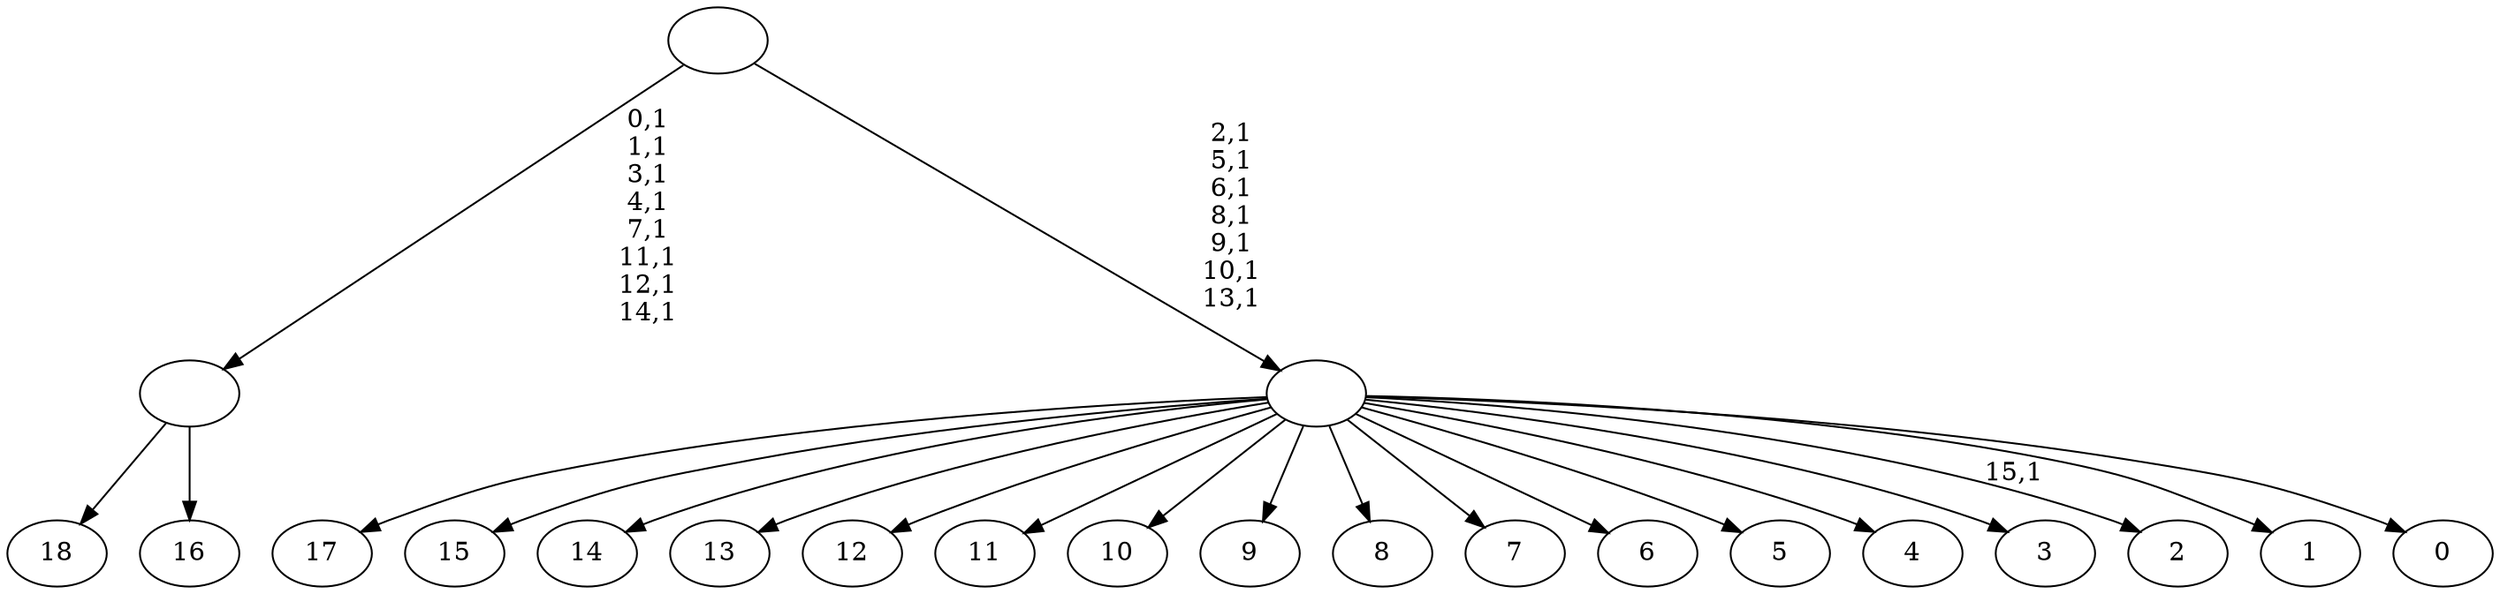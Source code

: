 digraph T {
	35 [label="18"]
	34 [label="17"]
	33 [label="16"]
	32 [label=""]
	24 [label="15"]
	23 [label="14"]
	22 [label="13"]
	21 [label="12"]
	20 [label="11"]
	19 [label="10"]
	18 [label="9"]
	17 [label="8"]
	16 [label="7"]
	15 [label="6"]
	14 [label="5"]
	13 [label="4"]
	12 [label="3"]
	11 [label="2"]
	9 [label="1"]
	8 [label="0"]
	7 [label=""]
	0 [label=""]
	32 -> 35 [label=""]
	32 -> 33 [label=""]
	7 -> 11 [label="15,1"]
	7 -> 34 [label=""]
	7 -> 24 [label=""]
	7 -> 23 [label=""]
	7 -> 22 [label=""]
	7 -> 21 [label=""]
	7 -> 20 [label=""]
	7 -> 19 [label=""]
	7 -> 18 [label=""]
	7 -> 17 [label=""]
	7 -> 16 [label=""]
	7 -> 15 [label=""]
	7 -> 14 [label=""]
	7 -> 13 [label=""]
	7 -> 12 [label=""]
	7 -> 9 [label=""]
	7 -> 8 [label=""]
	0 -> 7 [label="2,1\n5,1\n6,1\n8,1\n9,1\n10,1\n13,1"]
	0 -> 32 [label="0,1\n1,1\n3,1\n4,1\n7,1\n11,1\n12,1\n14,1"]
}
